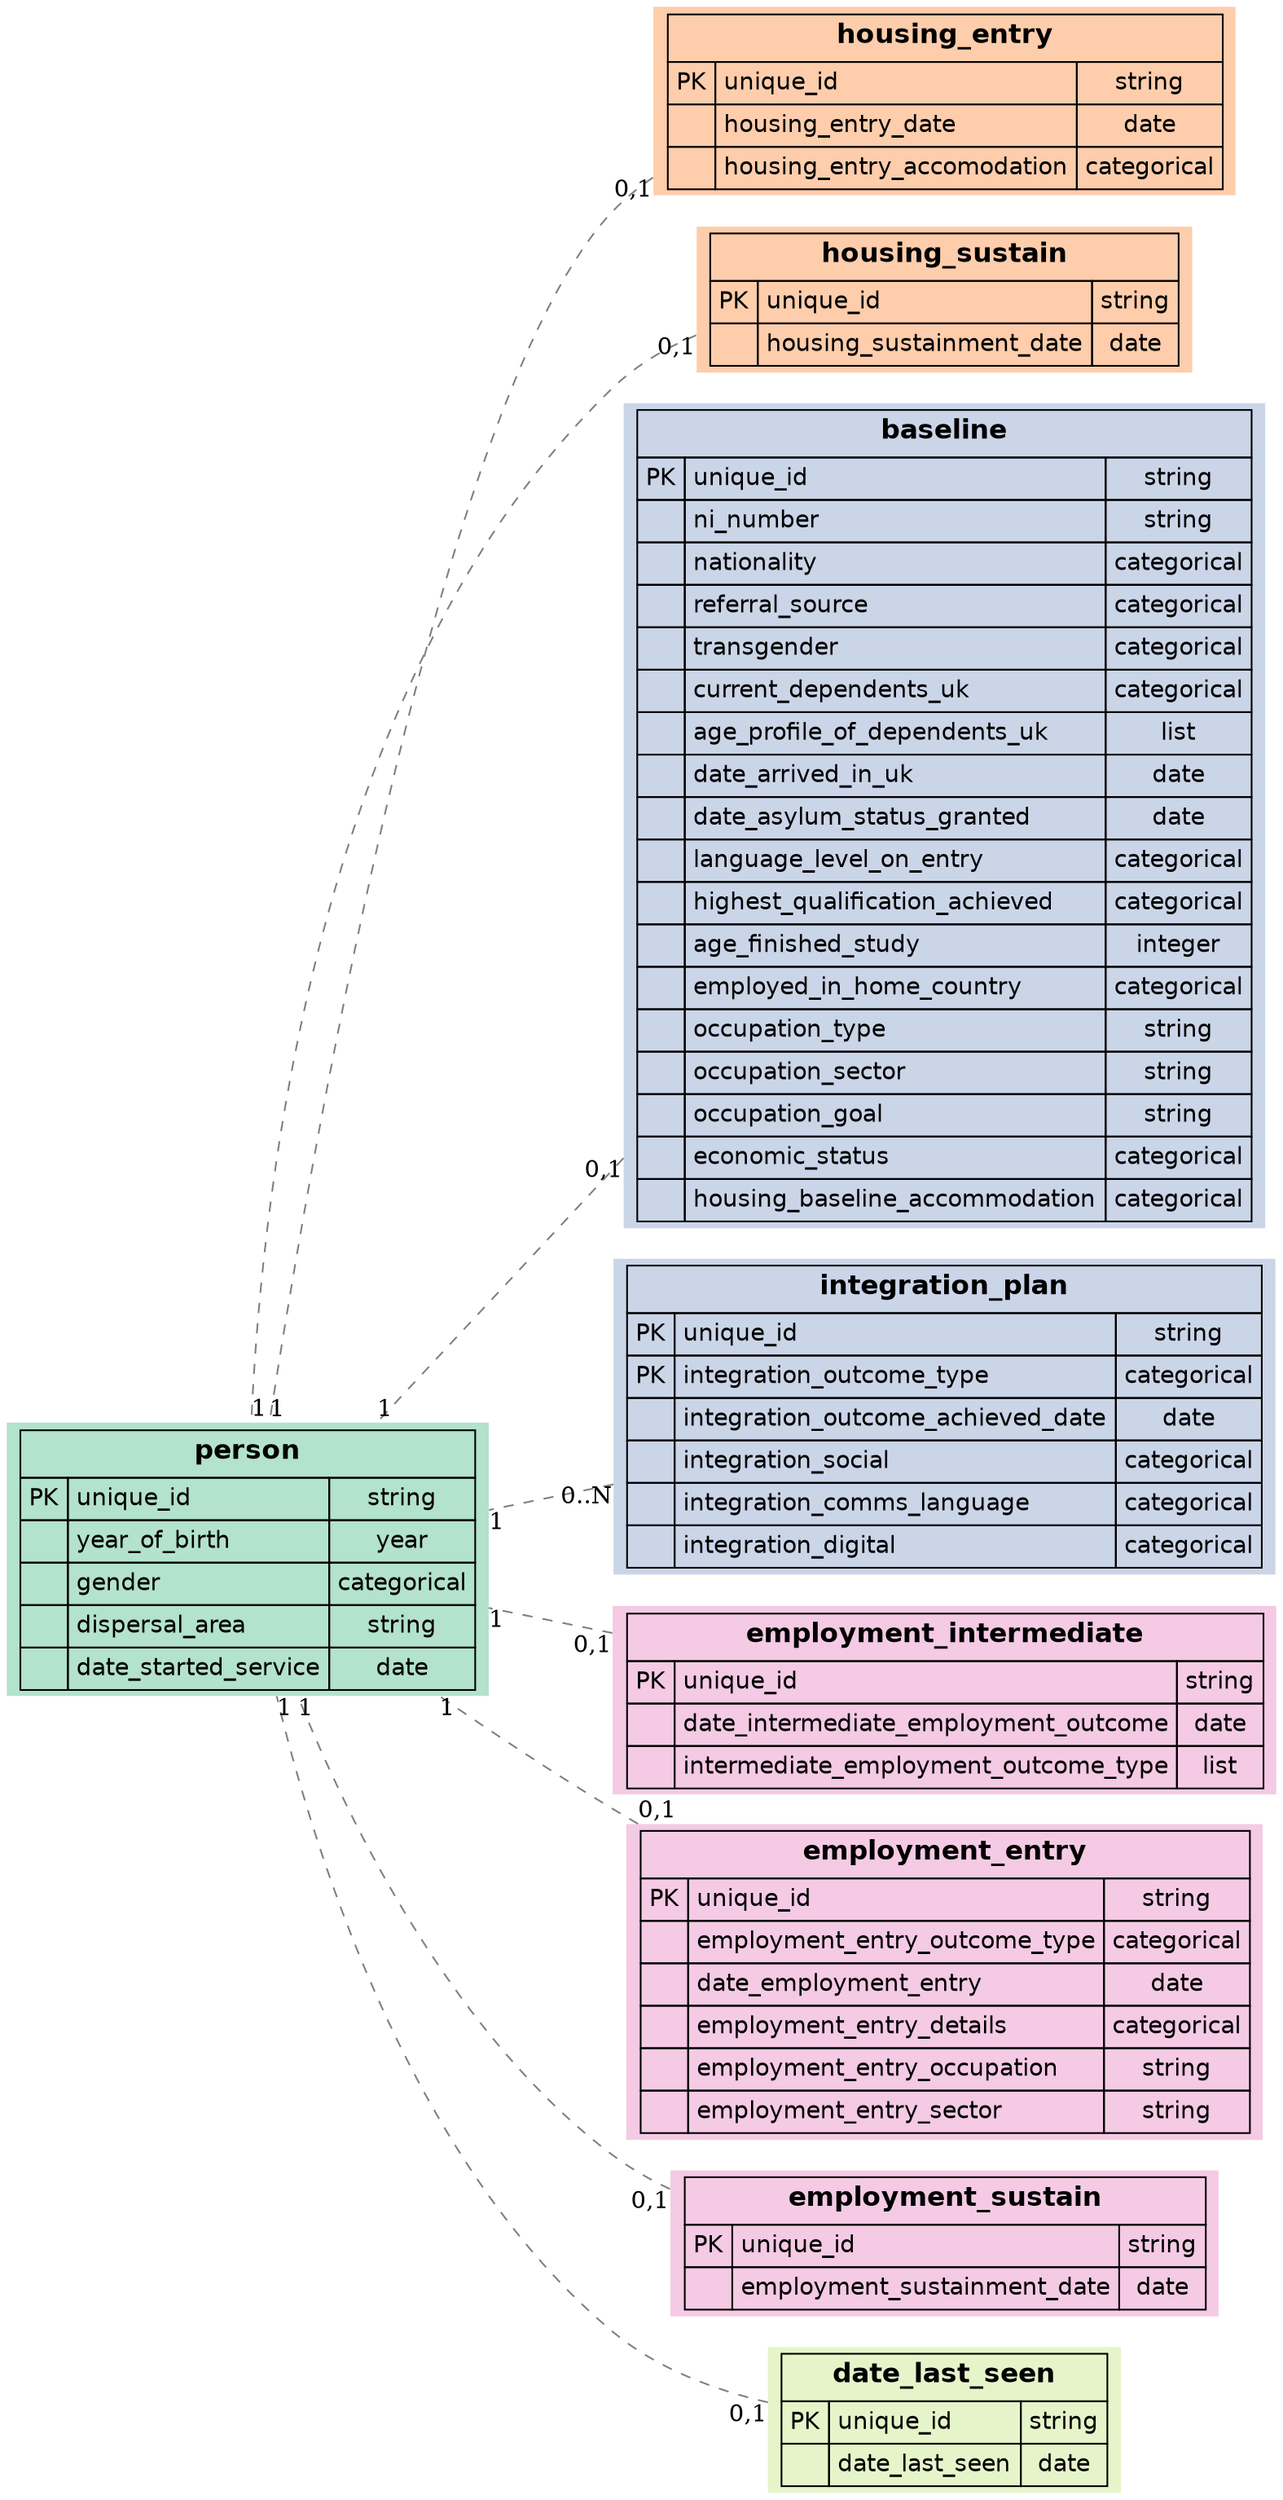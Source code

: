 graph {
    graph [rankdir=RL];
    node [label="\N",
        shape=plaintext
    ];
    edge [color=gray50,
        minlen=2,
        style=dashed
    ];



"person" [id="person", fillcolor="#b3e2cd", style="filled", label=<<FONT FACE="Helvetica">
    <TABLE BORDER="0" CELLBORDER="1" CELLPADDING="4" CELLSPACING="0">
        <TR>
            <TD COLSPAN="3"><B><FONT POINT-SIZE="16">person</FONT></B></TD>
        </TR>
        
        <TR>
            <TD>PK</TD>
            <TD ALIGN="LEFT">unique_id</TD>
            <TD ALIGN="CENTER">string</TD>
        </TR>
        <TR>
            <TD></TD>
            <TD ALIGN="LEFT">year_of_birth</TD>
            <TD ALIGN="CENTER">year</TD>
        </TR>
        <TR>
            <TD></TD>
            <TD ALIGN="LEFT">gender</TD>
            <TD ALIGN="CENTER">categorical</TD>
        </TR>
        <TR>
            <TD></TD>
            <TD ALIGN="LEFT">dispersal_area</TD>
            <TD ALIGN="CENTER">string</TD>
        </TR>
        <TR>
            <TD></TD>
            <TD ALIGN="LEFT">date_started_service</TD>
            <TD ALIGN="CENTER">date</TD>
        </TR>
    </TABLE>
</FONT>>];


"housing_entry" [id="housing_entry", fillcolor="#fdcdac", style="filled", label=<<FONT FACE="Helvetica">
    <TABLE BORDER="0" CELLBORDER="1" CELLPADDING="4" CELLSPACING="0">
        <TR>
            <TD COLSPAN="3"><B><FONT POINT-SIZE="16">housing_entry</FONT></B></TD>
        </TR>
        
        <TR>
            <TD>PK</TD>
            <TD ALIGN="LEFT">unique_id</TD>
            <TD ALIGN="CENTER">string</TD>
        </TR>
        <TR>
            <TD></TD>
            <TD ALIGN="LEFT">housing_entry_date</TD>
            <TD ALIGN="CENTER">date</TD>
        </TR>
        <TR>
            <TD></TD>
            <TD ALIGN="LEFT">housing_entry_accomodation</TD>
            <TD ALIGN="CENTER">categorical</TD>
        </TR>
    </TABLE>
</FONT>>];


"housing_sustain" [id="housing_sustain", fillcolor="#fdcdac", style="filled", label=<<FONT FACE="Helvetica">
    <TABLE BORDER="0" CELLBORDER="1" CELLPADDING="4" CELLSPACING="0">
        <TR>
            <TD COLSPAN="3"><B><FONT POINT-SIZE="16">housing_sustain</FONT></B></TD>
        </TR>
        
        <TR>
            <TD>PK</TD>
            <TD ALIGN="LEFT">unique_id</TD>
            <TD ALIGN="CENTER">string</TD>
        </TR>
        <TR>
            <TD></TD>
            <TD ALIGN="LEFT">housing_sustainment_date</TD>
            <TD ALIGN="CENTER">date</TD>
        </TR>
    </TABLE>
</FONT>>];


"baseline" [id="baseline", fillcolor="#cbd5e8", style="filled", label=<<FONT FACE="Helvetica">
    <TABLE BORDER="0" CELLBORDER="1" CELLPADDING="4" CELLSPACING="0">
        <TR>
            <TD COLSPAN="3"><B><FONT POINT-SIZE="16">baseline</FONT></B></TD>
        </TR>
        
        <TR>
            <TD>PK</TD>
            <TD ALIGN="LEFT">unique_id</TD>
            <TD ALIGN="CENTER">string</TD>
        </TR>
        <TR>
            <TD></TD>
            <TD ALIGN="LEFT">ni_number</TD>
            <TD ALIGN="CENTER">string</TD>
        </TR>
        <TR>
            <TD></TD>
            <TD ALIGN="LEFT">nationality</TD>
            <TD ALIGN="CENTER">categorical</TD>
        </TR>
        <TR>
            <TD></TD>
            <TD ALIGN="LEFT">referral_source</TD>
            <TD ALIGN="CENTER">categorical</TD>
        </TR>
        <TR>
            <TD></TD>
            <TD ALIGN="LEFT">transgender</TD>
            <TD ALIGN="CENTER">categorical</TD>
        </TR>
        <TR>
            <TD></TD>
            <TD ALIGN="LEFT">current_dependents_uk</TD>
            <TD ALIGN="CENTER">categorical</TD>
        </TR>
        <TR>
            <TD></TD>
            <TD ALIGN="LEFT">age_profile_of_dependents_uk</TD>
            <TD ALIGN="CENTER">list</TD>
        </TR>
        <TR>
            <TD></TD>
            <TD ALIGN="LEFT">date_arrived_in_uk</TD>
            <TD ALIGN="CENTER">date</TD>
        </TR>
        <TR>
            <TD></TD>
            <TD ALIGN="LEFT">date_asylum_status_granted</TD>
            <TD ALIGN="CENTER">date</TD>
        </TR>
        <TR>
            <TD></TD>
            <TD ALIGN="LEFT">language_level_on_entry</TD>
            <TD ALIGN="CENTER">categorical</TD>
        </TR>
        <TR>
            <TD></TD>
            <TD ALIGN="LEFT">highest_qualification_achieved</TD>
            <TD ALIGN="CENTER">categorical</TD>
        </TR>
        <TR>
            <TD></TD>
            <TD ALIGN="LEFT">age_finished_study</TD>
            <TD ALIGN="CENTER">integer</TD>
        </TR>
        <TR>
            <TD></TD>
            <TD ALIGN="LEFT">employed_in_home_country</TD>
            <TD ALIGN="CENTER">categorical</TD>
        </TR>
        <TR>
            <TD></TD>
            <TD ALIGN="LEFT">occupation_type</TD>
            <TD ALIGN="CENTER">string</TD>
        </TR>
        <TR>
            <TD></TD>
            <TD ALIGN="LEFT">occupation_sector</TD>
            <TD ALIGN="CENTER">string</TD>
        </TR>
        <TR>
            <TD></TD>
            <TD ALIGN="LEFT">occupation_goal</TD>
            <TD ALIGN="CENTER">string</TD>
        </TR>
        <TR>
            <TD></TD>
            <TD ALIGN="LEFT">economic_status</TD>
            <TD ALIGN="CENTER">categorical</TD>
        </TR>
        <TR>
            <TD></TD>
            <TD ALIGN="LEFT">housing_baseline_accommodation</TD>
            <TD ALIGN="CENTER">categorical</TD>
        </TR>
    </TABLE>
</FONT>>];


"integration_plan" [id="integration_plan", fillcolor="#cbd5e8", style="filled", label=<<FONT FACE="Helvetica">
    <TABLE BORDER="0" CELLBORDER="1" CELLPADDING="4" CELLSPACING="0">
        <TR>
            <TD COLSPAN="3"><B><FONT POINT-SIZE="16">integration_plan</FONT></B></TD>
        </TR>
        
        <TR>
            <TD>PK</TD>
            <TD ALIGN="LEFT">unique_id</TD>
            <TD ALIGN="CENTER">string</TD>
        </TR>
        <TR>
            <TD>PK</TD>
            <TD ALIGN="LEFT">integration_outcome_type</TD>
            <TD ALIGN="CENTER">categorical</TD>
        </TR>
        <TR>
            <TD></TD>
            <TD ALIGN="LEFT">integration_outcome_achieved_date</TD>
            <TD ALIGN="CENTER">date</TD>
        </TR>
        <TR>
            <TD></TD>
            <TD ALIGN="LEFT">integration_social</TD>
            <TD ALIGN="CENTER">categorical</TD>
        </TR>
        <TR>
            <TD></TD>
            <TD ALIGN="LEFT">integration_comms_language</TD>
            <TD ALIGN="CENTER">categorical</TD>
        </TR>
        <TR>
            <TD></TD>
            <TD ALIGN="LEFT">integration_digital</TD>
            <TD ALIGN="CENTER">categorical</TD>
        </TR>
    </TABLE>
</FONT>>];


"employment_intermediate" [id="employment_intermediate", fillcolor="#f4cae4", style="filled", label=<<FONT FACE="Helvetica">
    <TABLE BORDER="0" CELLBORDER="1" CELLPADDING="4" CELLSPACING="0">
        <TR>
            <TD COLSPAN="3"><B><FONT POINT-SIZE="16">employment_intermediate</FONT></B></TD>
        </TR>
        
        <TR>
            <TD>PK</TD>
            <TD ALIGN="LEFT">unique_id</TD>
            <TD ALIGN="CENTER">string</TD>
        </TR>
        <TR>
            <TD></TD>
            <TD ALIGN="LEFT">date_intermediate_employment_outcome</TD>
            <TD ALIGN="CENTER">date</TD>
        </TR>
        <TR>
            <TD></TD>
            <TD ALIGN="LEFT">intermediate_employment_outcome_type</TD>
            <TD ALIGN="CENTER">list</TD>
        </TR>
    </TABLE>
</FONT>>];


"employment_entry" [id="employment_entry", fillcolor="#f4cae4", style="filled", label=<<FONT FACE="Helvetica">
    <TABLE BORDER="0" CELLBORDER="1" CELLPADDING="4" CELLSPACING="0">
        <TR>
            <TD COLSPAN="3"><B><FONT POINT-SIZE="16">employment_entry</FONT></B></TD>
        </TR>
        
        <TR>
            <TD>PK</TD>
            <TD ALIGN="LEFT">unique_id</TD>
            <TD ALIGN="CENTER">string</TD>
        </TR>
        <TR>
            <TD></TD>
            <TD ALIGN="LEFT">employment_entry_outcome_type</TD>
            <TD ALIGN="CENTER">categorical</TD>
        </TR>
        <TR>
            <TD></TD>
            <TD ALIGN="LEFT">date_employment_entry</TD>
            <TD ALIGN="CENTER">date</TD>
        </TR>
        <TR>
            <TD></TD>
            <TD ALIGN="LEFT">employment_entry_details</TD>
            <TD ALIGN="CENTER">categorical</TD>
        </TR>
        <TR>
            <TD></TD>
            <TD ALIGN="LEFT">employment_entry_occupation</TD>
            <TD ALIGN="CENTER">string</TD>
        </TR>
        <TR>
            <TD></TD>
            <TD ALIGN="LEFT">employment_entry_sector</TD>
            <TD ALIGN="CENTER">string</TD>
        </TR>
    </TABLE>
</FONT>>];


"employment_sustain" [id="employment_sustain", fillcolor="#f4cae4", style="filled", label=<<FONT FACE="Helvetica">
    <TABLE BORDER="0" CELLBORDER="1" CELLPADDING="4" CELLSPACING="0">
        <TR>
            <TD COLSPAN="3"><B><FONT POINT-SIZE="16">employment_sustain</FONT></B></TD>
        </TR>
        
        <TR>
            <TD>PK</TD>
            <TD ALIGN="LEFT">unique_id</TD>
            <TD ALIGN="CENTER">string</TD>
        </TR>
        <TR>
            <TD></TD>
            <TD ALIGN="LEFT">employment_sustainment_date</TD>
            <TD ALIGN="CENTER">date</TD>
        </TR>
    </TABLE>
</FONT>>];


"date_last_seen" [id="date_last_seen", fillcolor="#e6f5c9", style="filled", label=<<FONT FACE="Helvetica">
    <TABLE BORDER="0" CELLBORDER="1" CELLPADDING="4" CELLSPACING="0">
        <TR>
            <TD COLSPAN="3"><B><FONT POINT-SIZE="16">date_last_seen</FONT></B></TD>
        </TR>
        
        <TR>
            <TD>PK</TD>
            <TD ALIGN="LEFT">unique_id</TD>
            <TD ALIGN="CENTER">string</TD>
        </TR>
        <TR>
            <TD></TD>
            <TD ALIGN="LEFT">date_last_seen</TD>
            <TD ALIGN="CENTER">date</TD>
        </TR>
    </TABLE>
</FONT>>];



"housing_entry" -- "person" [taillabel="0,1", headlabel="1", id="housing_entry--person"];

"baseline" -- "person" [taillabel="0,1", headlabel="1", id="baseline--person"];

"employment_intermediate" -- "person" [taillabel="0,1", headlabel="1", id="employment_intermediate--person"];

"employment_sustain" -- "person" [taillabel="0,1", headlabel="1", id="employment_sustain--person"];

"housing_sustain" -- "person" [taillabel="0,1", headlabel="1", id="housing_sustain--person"];

"integration_plan" -- "person" [taillabel="0..N", headlabel="1", id="integration_plan--person"];

"employment_entry" -- "person" [taillabel="0,1", headlabel="1", id="employment_entry--person"];

"date_last_seen" -- "person" [taillabel="0,1", headlabel="1", id="date_last_seen--person"];


}